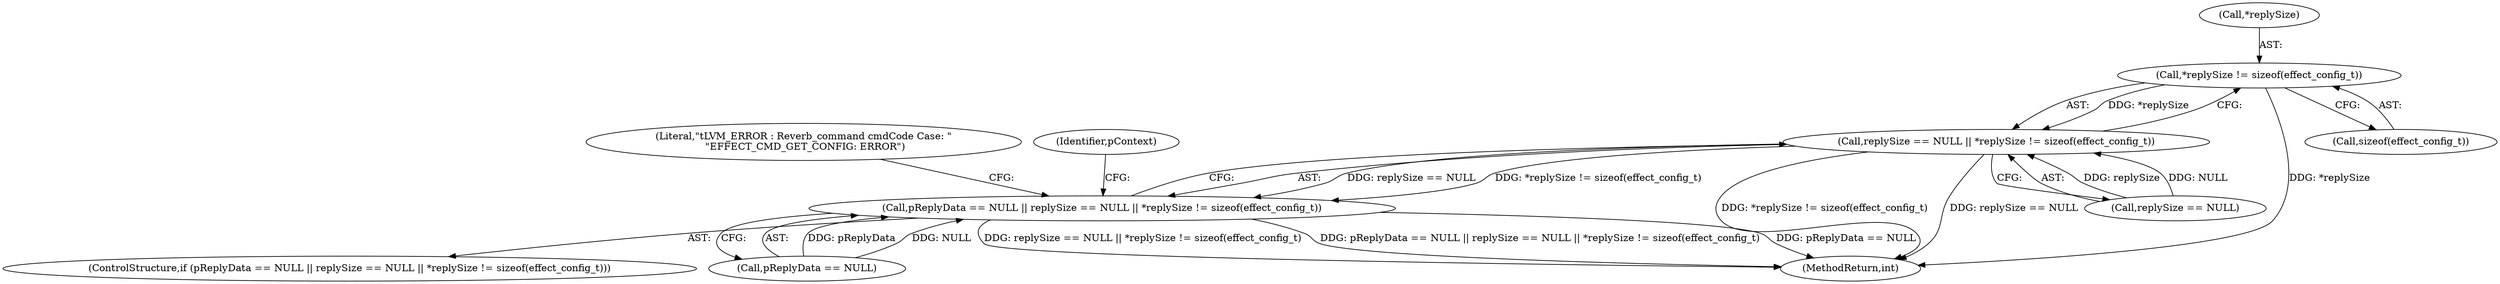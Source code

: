 digraph "0_Android_f490fc335772a9b14e78997486f4a572b0594c04_0@API" {
"1000217" [label="(Call,*replySize != sizeof(effect_config_t))"];
"1000213" [label="(Call,replySize == NULL || *replySize != sizeof(effect_config_t))"];
"1000209" [label="(Call,pReplyData == NULL || replySize == NULL || *replySize != sizeof(effect_config_t))"];
"1000209" [label="(Call,pReplyData == NULL || replySize == NULL || *replySize != sizeof(effect_config_t))"];
"1000224" [label="(Literal,\"\tLVM_ERROR : Reverb_command cmdCode Case: \"\n \"EFFECT_CMD_GET_CONFIG: ERROR\")"];
"1000229" [label="(Identifier,pContext)"];
"1000213" [label="(Call,replySize == NULL || *replySize != sizeof(effect_config_t))"];
"1000208" [label="(ControlStructure,if (pReplyData == NULL || replySize == NULL || *replySize != sizeof(effect_config_t)))"];
"1000688" [label="(MethodReturn,int)"];
"1000214" [label="(Call,replySize == NULL)"];
"1000220" [label="(Call,sizeof(effect_config_t))"];
"1000217" [label="(Call,*replySize != sizeof(effect_config_t))"];
"1000218" [label="(Call,*replySize)"];
"1000210" [label="(Call,pReplyData == NULL)"];
"1000217" -> "1000213"  [label="AST: "];
"1000217" -> "1000220"  [label="CFG: "];
"1000218" -> "1000217"  [label="AST: "];
"1000220" -> "1000217"  [label="AST: "];
"1000213" -> "1000217"  [label="CFG: "];
"1000217" -> "1000688"  [label="DDG: *replySize"];
"1000217" -> "1000213"  [label="DDG: *replySize"];
"1000213" -> "1000209"  [label="AST: "];
"1000213" -> "1000214"  [label="CFG: "];
"1000214" -> "1000213"  [label="AST: "];
"1000209" -> "1000213"  [label="CFG: "];
"1000213" -> "1000688"  [label="DDG: *replySize != sizeof(effect_config_t)"];
"1000213" -> "1000688"  [label="DDG: replySize == NULL"];
"1000213" -> "1000209"  [label="DDG: replySize == NULL"];
"1000213" -> "1000209"  [label="DDG: *replySize != sizeof(effect_config_t)"];
"1000214" -> "1000213"  [label="DDG: replySize"];
"1000214" -> "1000213"  [label="DDG: NULL"];
"1000209" -> "1000208"  [label="AST: "];
"1000209" -> "1000210"  [label="CFG: "];
"1000210" -> "1000209"  [label="AST: "];
"1000224" -> "1000209"  [label="CFG: "];
"1000229" -> "1000209"  [label="CFG: "];
"1000209" -> "1000688"  [label="DDG: pReplyData == NULL || replySize == NULL || *replySize != sizeof(effect_config_t)"];
"1000209" -> "1000688"  [label="DDG: pReplyData == NULL"];
"1000209" -> "1000688"  [label="DDG: replySize == NULL || *replySize != sizeof(effect_config_t)"];
"1000210" -> "1000209"  [label="DDG: pReplyData"];
"1000210" -> "1000209"  [label="DDG: NULL"];
}

